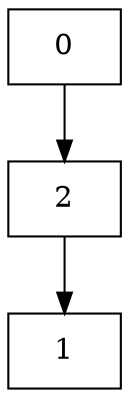 digraph G {
  node [shape=record];
  node0 [label="{0}"];
  node0 -> node1;
  node1 [label="{2}"];
  node1 -> node2;
  node2 [label="{1}"];
}

